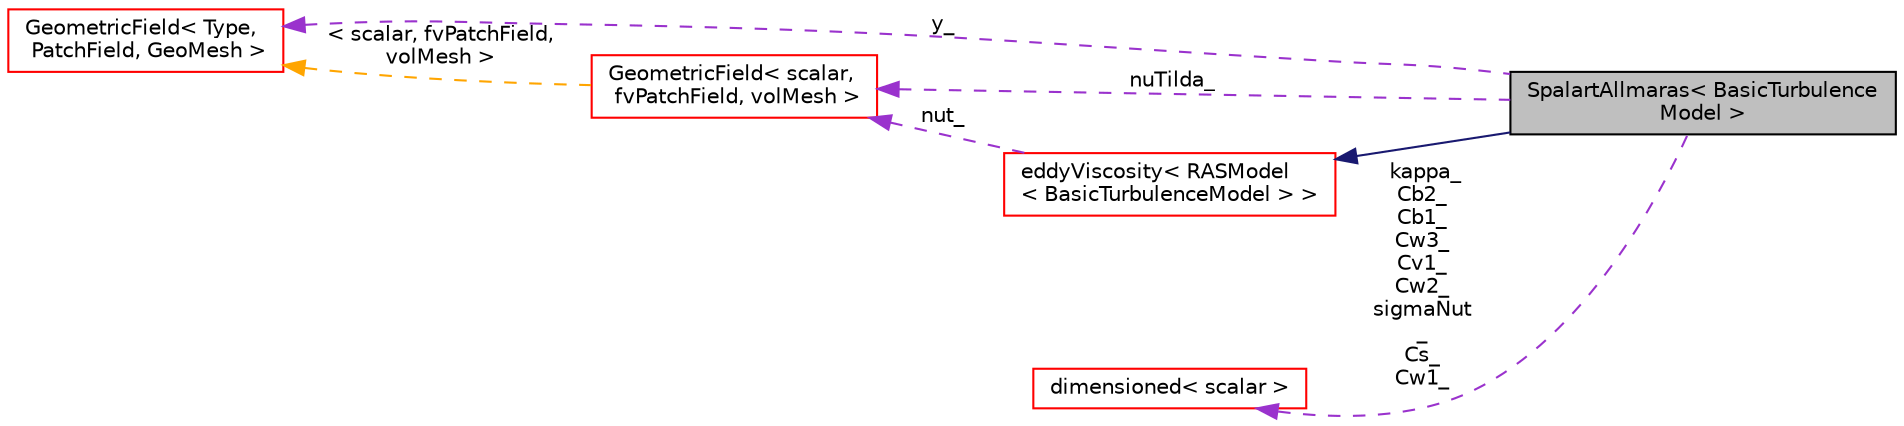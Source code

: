 digraph "SpalartAllmaras&lt; BasicTurbulenceModel &gt;"
{
  bgcolor="transparent";
  edge [fontname="Helvetica",fontsize="10",labelfontname="Helvetica",labelfontsize="10"];
  node [fontname="Helvetica",fontsize="10",shape=record];
  rankdir="LR";
  Node1 [label="SpalartAllmaras\< BasicTurbulence\lModel \>",height=0.2,width=0.4,color="black", fillcolor="grey75", style="filled", fontcolor="black"];
  Node2 -> Node1 [dir="back",color="midnightblue",fontsize="10",style="solid",fontname="Helvetica"];
  Node2 [label="eddyViscosity\< RASModel\l\< BasicTurbulenceModel \> \>",height=0.2,width=0.4,color="red",URL="$a00619.html"];
  Node3 -> Node2 [dir="back",color="darkorchid3",fontsize="10",style="dashed",label=" nut_" ,fontname="Helvetica"];
  Node3 [label="GeometricField\< scalar,\l fvPatchField, volMesh \>",height=0.2,width=0.4,color="red",URL="$a00937.html"];
  Node4 -> Node3 [dir="back",color="orange",fontsize="10",style="dashed",label=" \< scalar, fvPatchField,\l volMesh \>" ,fontname="Helvetica"];
  Node4 [label="GeometricField\< Type,\l PatchField, GeoMesh \>",height=0.2,width=0.4,color="red",URL="$a00937.html",tooltip="Generic GeometricField class. "];
  Node3 -> Node1 [dir="back",color="darkorchid3",fontsize="10",style="dashed",label=" nuTilda_" ,fontname="Helvetica"];
  Node5 -> Node1 [dir="back",color="darkorchid3",fontsize="10",style="dashed",label=" kappa_\nCb2_\nCb1_\nCw3_\nCv1_\nCw2_\nsigmaNut\l_\nCs_\nCw1_" ,fontname="Helvetica"];
  Node5 [label="dimensioned\< scalar \>",height=0.2,width=0.4,color="red",URL="$a00538.html"];
  Node4 -> Node1 [dir="back",color="darkorchid3",fontsize="10",style="dashed",label=" y_" ,fontname="Helvetica"];
}
